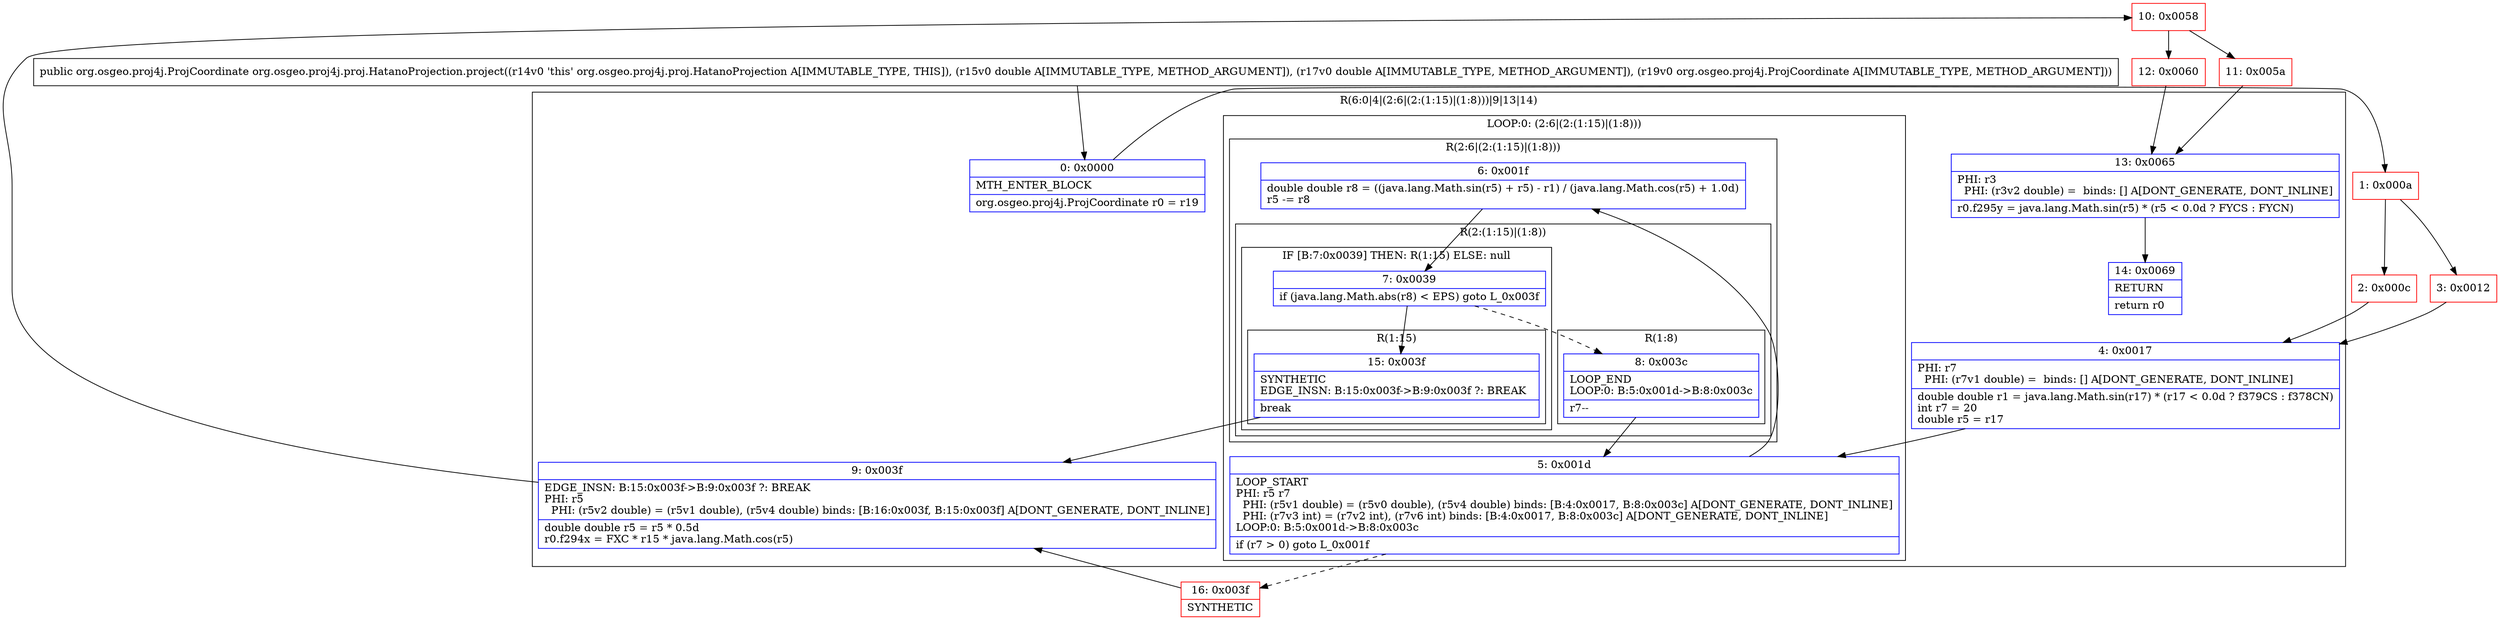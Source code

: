 digraph "CFG fororg.osgeo.proj4j.proj.HatanoProjection.project(DDLorg\/osgeo\/proj4j\/ProjCoordinate;)Lorg\/osgeo\/proj4j\/ProjCoordinate;" {
subgraph cluster_Region_1357503944 {
label = "R(6:0|4|(2:6|(2:(1:15)|(1:8)))|9|13|14)";
node [shape=record,color=blue];
Node_0 [shape=record,label="{0\:\ 0x0000|MTH_ENTER_BLOCK\l|org.osgeo.proj4j.ProjCoordinate r0 = r19\l}"];
Node_4 [shape=record,label="{4\:\ 0x0017|PHI: r7 \l  PHI: (r7v1 double) =  binds: [] A[DONT_GENERATE, DONT_INLINE]\l|double double r1 = java.lang.Math.sin(r17) * (r17 \< 0.0d ? f379CS : f378CN)\lint r7 = 20\ldouble r5 = r17\l}"];
subgraph cluster_LoopRegion_932734920 {
label = "LOOP:0: (2:6|(2:(1:15)|(1:8)))";
node [shape=record,color=blue];
Node_5 [shape=record,label="{5\:\ 0x001d|LOOP_START\lPHI: r5 r7 \l  PHI: (r5v1 double) = (r5v0 double), (r5v4 double) binds: [B:4:0x0017, B:8:0x003c] A[DONT_GENERATE, DONT_INLINE]\l  PHI: (r7v3 int) = (r7v2 int), (r7v6 int) binds: [B:4:0x0017, B:8:0x003c] A[DONT_GENERATE, DONT_INLINE]\lLOOP:0: B:5:0x001d\-\>B:8:0x003c\l|if (r7 \> 0) goto L_0x001f\l}"];
subgraph cluster_Region_2132178039 {
label = "R(2:6|(2:(1:15)|(1:8)))";
node [shape=record,color=blue];
Node_6 [shape=record,label="{6\:\ 0x001f|double double r8 = ((java.lang.Math.sin(r5) + r5) \- r1) \/ (java.lang.Math.cos(r5) + 1.0d)\lr5 \-= r8\l}"];
subgraph cluster_Region_1880415207 {
label = "R(2:(1:15)|(1:8))";
node [shape=record,color=blue];
subgraph cluster_IfRegion_2127480339 {
label = "IF [B:7:0x0039] THEN: R(1:15) ELSE: null";
node [shape=record,color=blue];
Node_7 [shape=record,label="{7\:\ 0x0039|if (java.lang.Math.abs(r8) \< EPS) goto L_0x003f\l}"];
subgraph cluster_Region_593875309 {
label = "R(1:15)";
node [shape=record,color=blue];
Node_15 [shape=record,label="{15\:\ 0x003f|SYNTHETIC\lEDGE_INSN: B:15:0x003f\-\>B:9:0x003f ?: BREAK  \l|break\l}"];
}
}
subgraph cluster_Region_1624723548 {
label = "R(1:8)";
node [shape=record,color=blue];
Node_8 [shape=record,label="{8\:\ 0x003c|LOOP_END\lLOOP:0: B:5:0x001d\-\>B:8:0x003c\l|r7\-\-\l}"];
}
}
}
}
Node_9 [shape=record,label="{9\:\ 0x003f|EDGE_INSN: B:15:0x003f\-\>B:9:0x003f ?: BREAK  \lPHI: r5 \l  PHI: (r5v2 double) = (r5v1 double), (r5v4 double) binds: [B:16:0x003f, B:15:0x003f] A[DONT_GENERATE, DONT_INLINE]\l|double double r5 = r5 * 0.5d\lr0.f294x = FXC * r15 * java.lang.Math.cos(r5)\l}"];
Node_13 [shape=record,label="{13\:\ 0x0065|PHI: r3 \l  PHI: (r3v2 double) =  binds: [] A[DONT_GENERATE, DONT_INLINE]\l|r0.f295y = java.lang.Math.sin(r5) * (r5 \< 0.0d ? FYCS : FYCN)\l}"];
Node_14 [shape=record,label="{14\:\ 0x0069|RETURN\l|return r0\l}"];
}
Node_1 [shape=record,color=red,label="{1\:\ 0x000a}"];
Node_2 [shape=record,color=red,label="{2\:\ 0x000c}"];
Node_3 [shape=record,color=red,label="{3\:\ 0x0012}"];
Node_10 [shape=record,color=red,label="{10\:\ 0x0058}"];
Node_11 [shape=record,color=red,label="{11\:\ 0x005a}"];
Node_12 [shape=record,color=red,label="{12\:\ 0x0060}"];
Node_16 [shape=record,color=red,label="{16\:\ 0x003f|SYNTHETIC\l}"];
MethodNode[shape=record,label="{public org.osgeo.proj4j.ProjCoordinate org.osgeo.proj4j.proj.HatanoProjection.project((r14v0 'this' org.osgeo.proj4j.proj.HatanoProjection A[IMMUTABLE_TYPE, THIS]), (r15v0 double A[IMMUTABLE_TYPE, METHOD_ARGUMENT]), (r17v0 double A[IMMUTABLE_TYPE, METHOD_ARGUMENT]), (r19v0 org.osgeo.proj4j.ProjCoordinate A[IMMUTABLE_TYPE, METHOD_ARGUMENT])) }"];
MethodNode -> Node_0;
Node_0 -> Node_1;
Node_4 -> Node_5;
Node_5 -> Node_6;
Node_5 -> Node_16[style=dashed];
Node_6 -> Node_7;
Node_7 -> Node_8[style=dashed];
Node_7 -> Node_15;
Node_15 -> Node_9;
Node_8 -> Node_5;
Node_9 -> Node_10;
Node_13 -> Node_14;
Node_1 -> Node_2;
Node_1 -> Node_3;
Node_2 -> Node_4;
Node_3 -> Node_4;
Node_10 -> Node_11;
Node_10 -> Node_12;
Node_11 -> Node_13;
Node_12 -> Node_13;
Node_16 -> Node_9;
}


